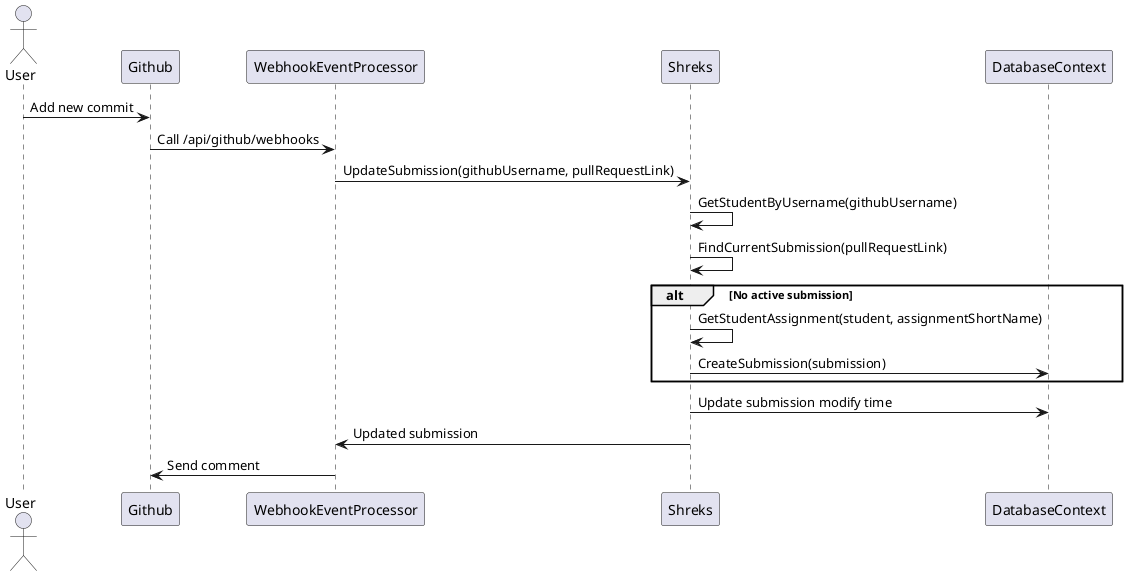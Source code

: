 @startuml Add commit to PR

actor User

User -> Github : Add new commit
Github -> WebhookEventProcessor : Call /api/github/webhooks

WebhookEventProcessor -> Shreks : UpdateSubmission(githubUsername, pullRequestLink)
Shreks -> Shreks : GetStudentByUsername(githubUsername)
Shreks -> Shreks : FindCurrentSubmission(pullRequestLink)

alt No active submission
    Shreks -> Shreks : GetStudentAssignment(student, assignmentShortName)
    Shreks -> DatabaseContext : CreateSubmission(submission)
end

Shreks -> DatabaseContext : Update submission modify time

Shreks -> WebhookEventProcessor : Updated submission
WebhookEventProcessor -> Github : Send comment

@enduml